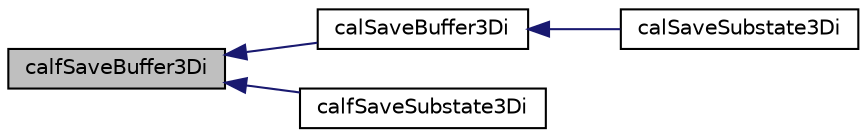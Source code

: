 digraph "calfSaveBuffer3Di"
{
  edge [fontname="Helvetica",fontsize="10",labelfontname="Helvetica",labelfontsize="10"];
  node [fontname="Helvetica",fontsize="10",shape=record];
  rankdir="LR";
  Node1 [label="calfSaveBuffer3Di",height=0.2,width=0.4,color="black", fillcolor="grey75", style="filled" fontcolor="black"];
  Node1 -> Node2 [dir="back",color="midnightblue",fontsize="10",style="solid",fontname="Helvetica"];
  Node2 [label="calSaveBuffer3Di",height=0.2,width=0.4,color="black", fillcolor="white", style="filled",URL="$cal3_d_buffer_i_o_8h.html#a675fe74d32af4c17311bf3df6b3763a2",tooltip="Saves a int 3D buffer to file. "];
  Node2 -> Node3 [dir="back",color="midnightblue",fontsize="10",style="solid",fontname="Helvetica"];
  Node3 [label="calSaveSubstate3Di",height=0.2,width=0.4,color="black", fillcolor="white", style="filled",URL="$cal3_d_i_o_8h.html#a85cf35677161b1c0b7661389e4526baf",tooltip="Saves a int substate to file. "];
  Node1 -> Node4 [dir="back",color="midnightblue",fontsize="10",style="solid",fontname="Helvetica"];
  Node4 [label="calfSaveSubstate3Di",height=0.2,width=0.4,color="black", fillcolor="white", style="filled",URL="$cal3_d_i_o_8h.html#aa74af7baac2a5346f3a2418432a626a4",tooltip="Saves an int substate to file. "];
}
